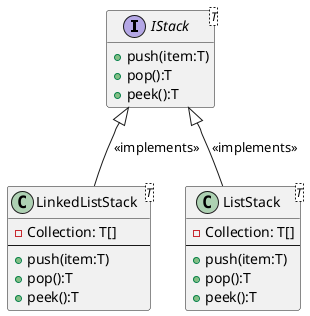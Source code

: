 @startuml

interface IStack<T>{
    +push(item:T)
    +pop():T
    +peek():T
}

class LinkedListStack<T>{
    -Collection: T[]
    --
    +push(item:T)
    +pop():T
    +peek():T
}

class ListStack<T>{
    -Collection: T[]
    --
    +push(item:T)
    +pop():T
    +peek():T
}
 
LinkedListStack -up-|> IStack : <<implements>>
ListStack -up-|> IStack : <<implements>>

hide empty members
@enduml